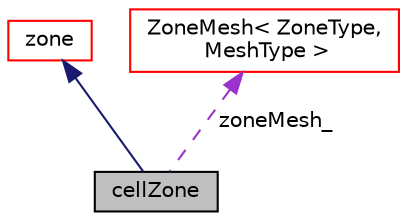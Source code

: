 digraph "cellZone"
{
  bgcolor="transparent";
  edge [fontname="Helvetica",fontsize="10",labelfontname="Helvetica",labelfontsize="10"];
  node [fontname="Helvetica",fontsize="10",shape=record];
  Node4 [label="cellZone",height=0.2,width=0.4,color="black", fillcolor="grey75", style="filled", fontcolor="black"];
  Node5 -> Node4 [dir="back",color="midnightblue",fontsize="10",style="solid",fontname="Helvetica"];
  Node5 [label="zone",height=0.2,width=0.4,color="red",URL="$a28673.html",tooltip="Base class for zones. "];
  Node17 -> Node4 [dir="back",color="darkorchid3",fontsize="10",style="dashed",label=" zoneMesh_" ,fontname="Helvetica"];
  Node17 [label="ZoneMesh\< ZoneType,\l MeshType \>",height=0.2,width=0.4,color="red",URL="$a28677.html",tooltip="A list of mesh zones. "];
}
